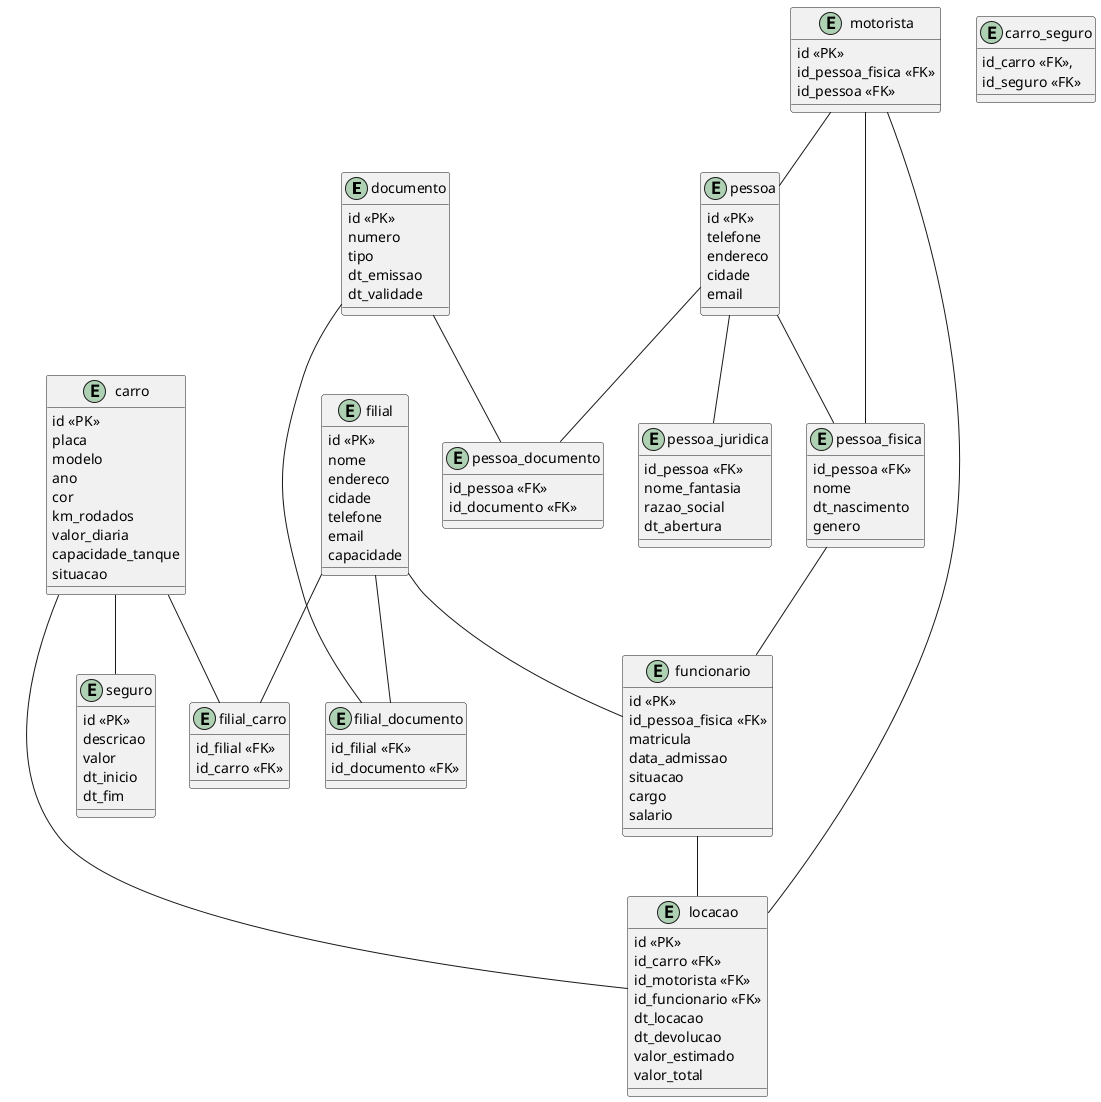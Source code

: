 @startuml LocacaoCarros

entity documento{
    id <<PK>>
    numero
    tipo
    dt_emissao
    dt_validade
}

entity pessoa {
    id <<PK>>
    telefone
    endereco
    cidade
    email
}

entity pessoa_documento {
    id_pessoa <<FK>>
    id_documento <<FK>>
}

entity pessoa_fisica {
    id_pessoa <<FK>>
    nome
    dt_nascimento
    genero
}

entity pessoa_juridica {
    id_pessoa <<FK>>
    nome_fantasia
    razao_social
    dt_abertura
}

entity motorista {
    id <<PK>>
    id_pessoa_fisica <<FK>>
    id_pessoa <<FK>>
}

entity carro {
    id <<PK>>
    placa
    modelo
    ano
    cor
    km_rodados
    valor_diaria
    capacidade_tanque
    situacao
}

entity locacao {
    id <<PK>>
    id_carro <<FK>>
    id_motorista <<FK>>
    id_funcionario <<FK>>
    dt_locacao
    dt_devolucao
    valor_estimado
    valor_total
}

entity filial {
    id <<PK>>
    nome
    endereco
    cidade
    telefone
    email
    capacidade
}

entity funcionario {
    id <<PK>>
    id_pessoa_fisica <<FK>>
    matricula
    data_admissao
    situacao
    cargo
    salario
}

entity filial_carro {
    id_filial <<FK>>
    id_carro <<FK>>
}

entity filial_documento {
    id_filial <<FK>>
    id_documento <<FK>>
}

entity seguro {
    id <<PK>>
    descricao
    valor
    dt_inicio
    dt_fim
}

entity carro_seguro {
    id_carro <<FK>>,
    id_seguro <<FK>>
}

pessoa -- pessoa_documento
documento -- pessoa_documento

pessoa -- pessoa_fisica
pessoa -- pessoa_juridica

motorista -- pessoa_fisica
motorista -- pessoa

pessoa_fisica -- funcionario

carro -- filial_carro
filial -- filial_carro

carro -- seguro

carro -- locacao
motorista -- locacao
funcionario -- locacao

filial -- funcionario

filial -- filial_documento
documento -- filial_documento


@enduml
